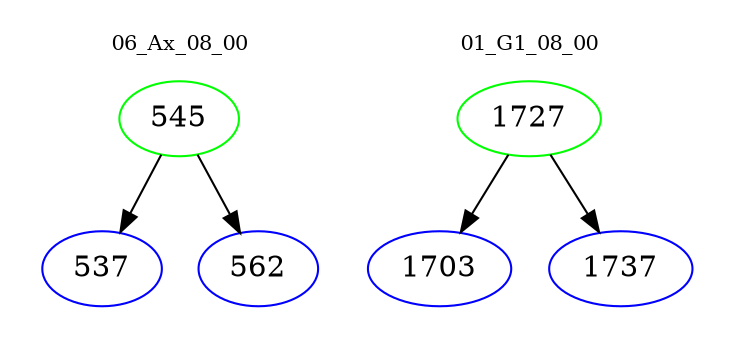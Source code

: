digraph{
subgraph cluster_0 {
color = white
label = "06_Ax_08_00";
fontsize=10;
T0_545 [label="545", color="green"]
T0_545 -> T0_537 [color="black"]
T0_537 [label="537", color="blue"]
T0_545 -> T0_562 [color="black"]
T0_562 [label="562", color="blue"]
}
subgraph cluster_1 {
color = white
label = "01_G1_08_00";
fontsize=10;
T1_1727 [label="1727", color="green"]
T1_1727 -> T1_1703 [color="black"]
T1_1703 [label="1703", color="blue"]
T1_1727 -> T1_1737 [color="black"]
T1_1737 [label="1737", color="blue"]
}
}
